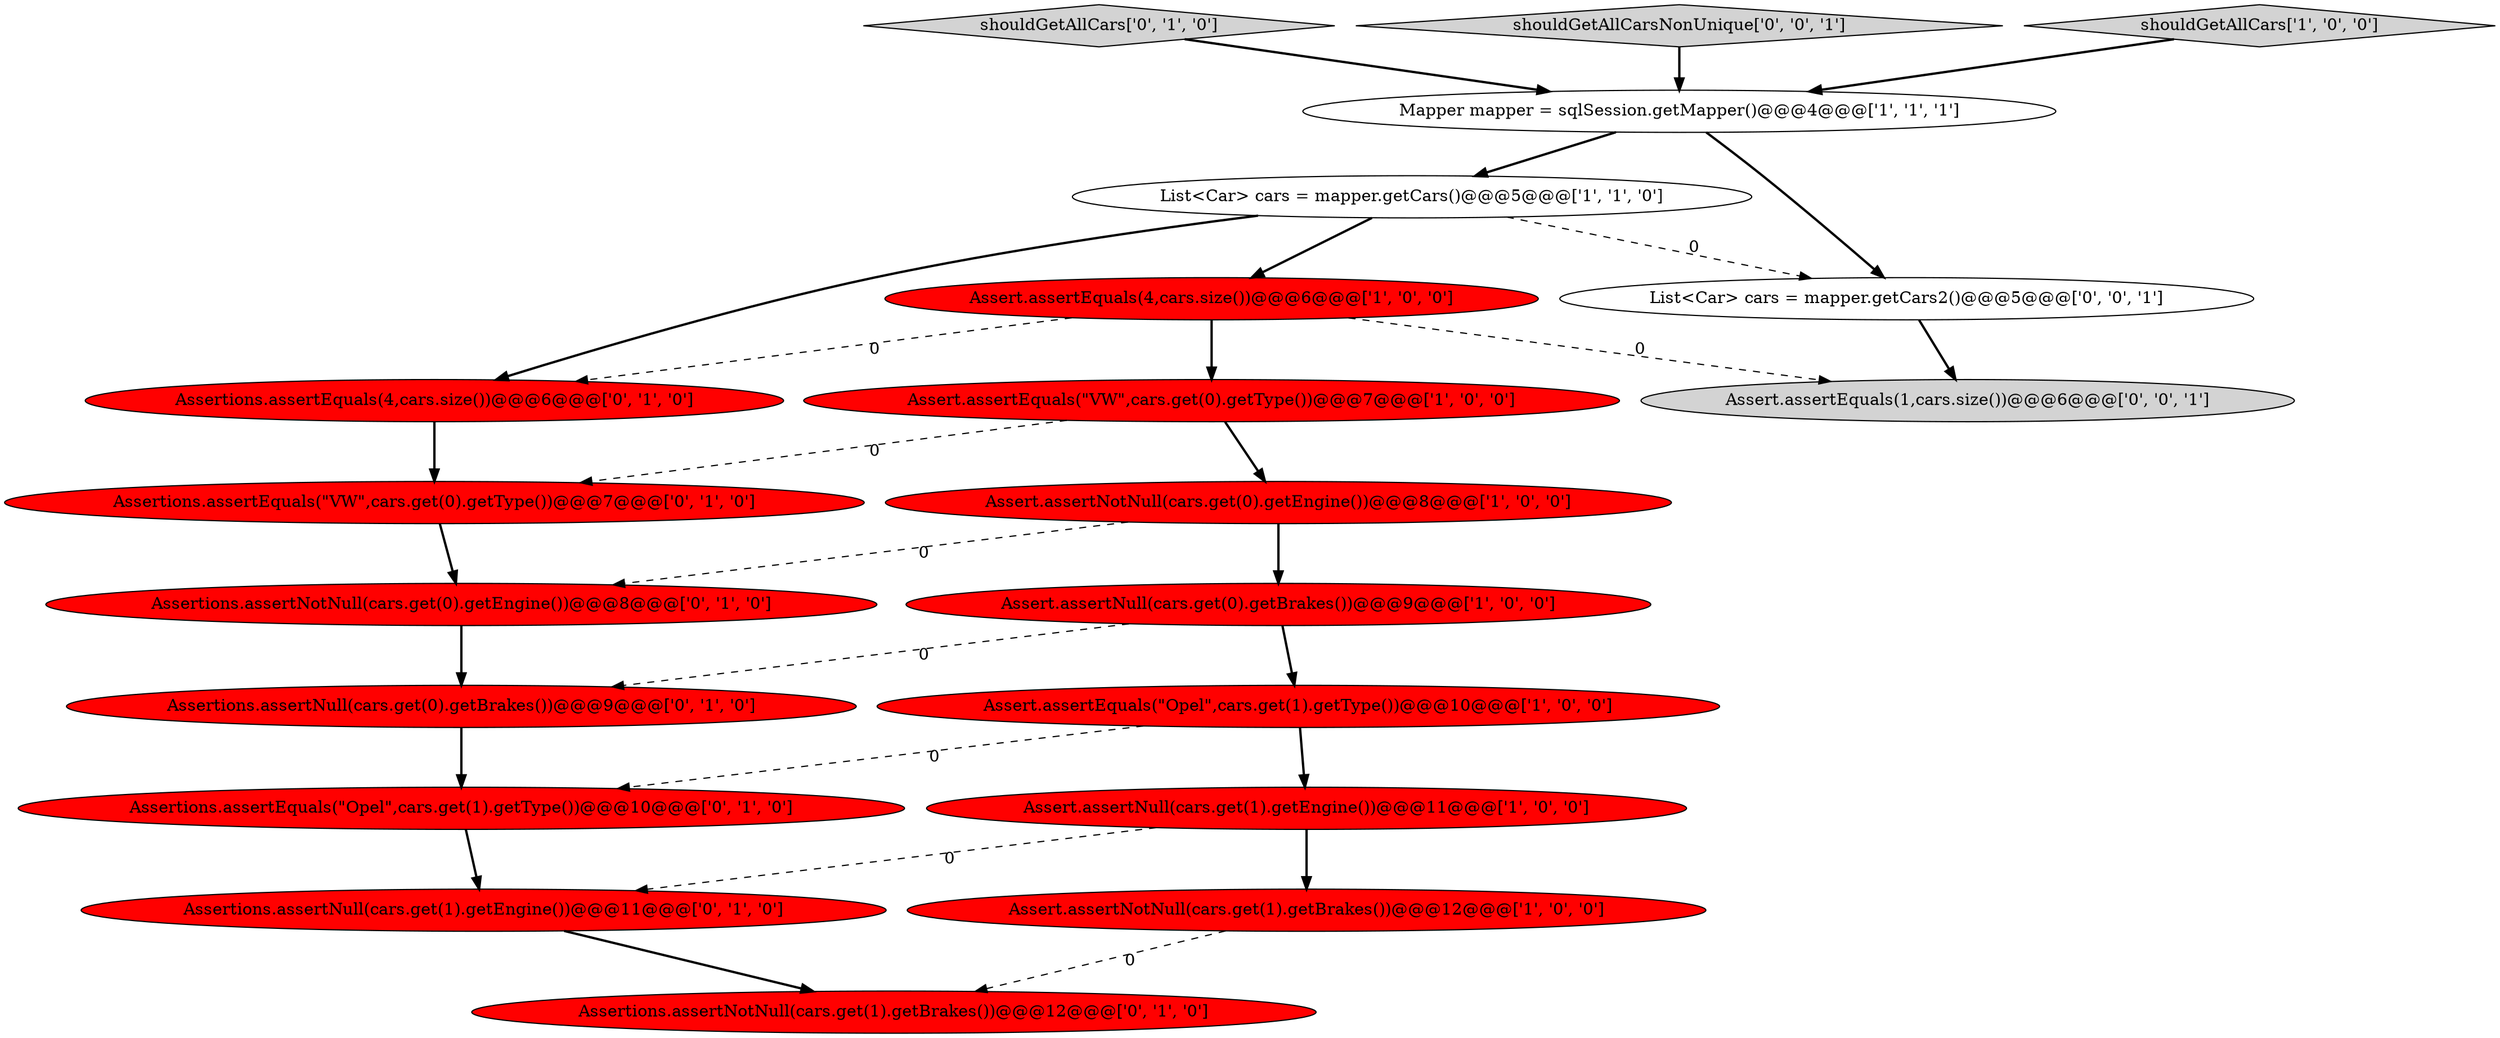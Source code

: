 digraph {
10 [style = filled, label = "Assertions.assertNotNull(cars.get(1).getBrakes())@@@12@@@['0', '1', '0']", fillcolor = red, shape = ellipse image = "AAA1AAABBB2BBB"];
13 [style = filled, label = "Assertions.assertEquals(\"Opel\",cars.get(1).getType())@@@10@@@['0', '1', '0']", fillcolor = red, shape = ellipse image = "AAA1AAABBB2BBB"];
17 [style = filled, label = "Assertions.assertNull(cars.get(1).getEngine())@@@11@@@['0', '1', '0']", fillcolor = red, shape = ellipse image = "AAA1AAABBB2BBB"];
6 [style = filled, label = "Assert.assertNotNull(cars.get(0).getEngine())@@@8@@@['1', '0', '0']", fillcolor = red, shape = ellipse image = "AAA1AAABBB1BBB"];
9 [style = filled, label = "List<Car> cars = mapper.getCars()@@@5@@@['1', '1', '0']", fillcolor = white, shape = ellipse image = "AAA0AAABBB1BBB"];
8 [style = filled, label = "Assert.assertEquals(4,cars.size())@@@6@@@['1', '0', '0']", fillcolor = red, shape = ellipse image = "AAA1AAABBB1BBB"];
14 [style = filled, label = "shouldGetAllCars['0', '1', '0']", fillcolor = lightgray, shape = diamond image = "AAA0AAABBB2BBB"];
2 [style = filled, label = "Assert.assertEquals(\"VW\",cars.get(0).getType())@@@7@@@['1', '0', '0']", fillcolor = red, shape = ellipse image = "AAA1AAABBB1BBB"];
4 [style = filled, label = "Assert.assertNull(cars.get(0).getBrakes())@@@9@@@['1', '0', '0']", fillcolor = red, shape = ellipse image = "AAA1AAABBB1BBB"];
1 [style = filled, label = "Assert.assertNotNull(cars.get(1).getBrakes())@@@12@@@['1', '0', '0']", fillcolor = red, shape = ellipse image = "AAA1AAABBB1BBB"];
19 [style = filled, label = "Assert.assertEquals(1,cars.size())@@@6@@@['0', '0', '1']", fillcolor = lightgray, shape = ellipse image = "AAA0AAABBB3BBB"];
18 [style = filled, label = "shouldGetAllCarsNonUnique['0', '0', '1']", fillcolor = lightgray, shape = diamond image = "AAA0AAABBB3BBB"];
0 [style = filled, label = "Mapper mapper = sqlSession.getMapper()@@@4@@@['1', '1', '1']", fillcolor = white, shape = ellipse image = "AAA0AAABBB1BBB"];
12 [style = filled, label = "Assertions.assertNotNull(cars.get(0).getEngine())@@@8@@@['0', '1', '0']", fillcolor = red, shape = ellipse image = "AAA1AAABBB2BBB"];
20 [style = filled, label = "List<Car> cars = mapper.getCars2()@@@5@@@['0', '0', '1']", fillcolor = white, shape = ellipse image = "AAA0AAABBB3BBB"];
3 [style = filled, label = "Assert.assertEquals(\"Opel\",cars.get(1).getType())@@@10@@@['1', '0', '0']", fillcolor = red, shape = ellipse image = "AAA1AAABBB1BBB"];
16 [style = filled, label = "Assertions.assertNull(cars.get(0).getBrakes())@@@9@@@['0', '1', '0']", fillcolor = red, shape = ellipse image = "AAA1AAABBB2BBB"];
11 [style = filled, label = "Assertions.assertEquals(4,cars.size())@@@6@@@['0', '1', '0']", fillcolor = red, shape = ellipse image = "AAA1AAABBB2BBB"];
15 [style = filled, label = "Assertions.assertEquals(\"VW\",cars.get(0).getType())@@@7@@@['0', '1', '0']", fillcolor = red, shape = ellipse image = "AAA1AAABBB2BBB"];
5 [style = filled, label = "shouldGetAllCars['1', '0', '0']", fillcolor = lightgray, shape = diamond image = "AAA0AAABBB1BBB"];
7 [style = filled, label = "Assert.assertNull(cars.get(1).getEngine())@@@11@@@['1', '0', '0']", fillcolor = red, shape = ellipse image = "AAA1AAABBB1BBB"];
9->20 [style = dashed, label="0"];
17->10 [style = bold, label=""];
8->19 [style = dashed, label="0"];
4->3 [style = bold, label=""];
0->9 [style = bold, label=""];
16->13 [style = bold, label=""];
7->1 [style = bold, label=""];
4->16 [style = dashed, label="0"];
9->11 [style = bold, label=""];
7->17 [style = dashed, label="0"];
2->6 [style = bold, label=""];
12->16 [style = bold, label=""];
1->10 [style = dashed, label="0"];
9->8 [style = bold, label=""];
3->13 [style = dashed, label="0"];
11->15 [style = bold, label=""];
2->15 [style = dashed, label="0"];
6->12 [style = dashed, label="0"];
6->4 [style = bold, label=""];
13->17 [style = bold, label=""];
14->0 [style = bold, label=""];
8->2 [style = bold, label=""];
3->7 [style = bold, label=""];
5->0 [style = bold, label=""];
0->20 [style = bold, label=""];
15->12 [style = bold, label=""];
8->11 [style = dashed, label="0"];
20->19 [style = bold, label=""];
18->0 [style = bold, label=""];
}
